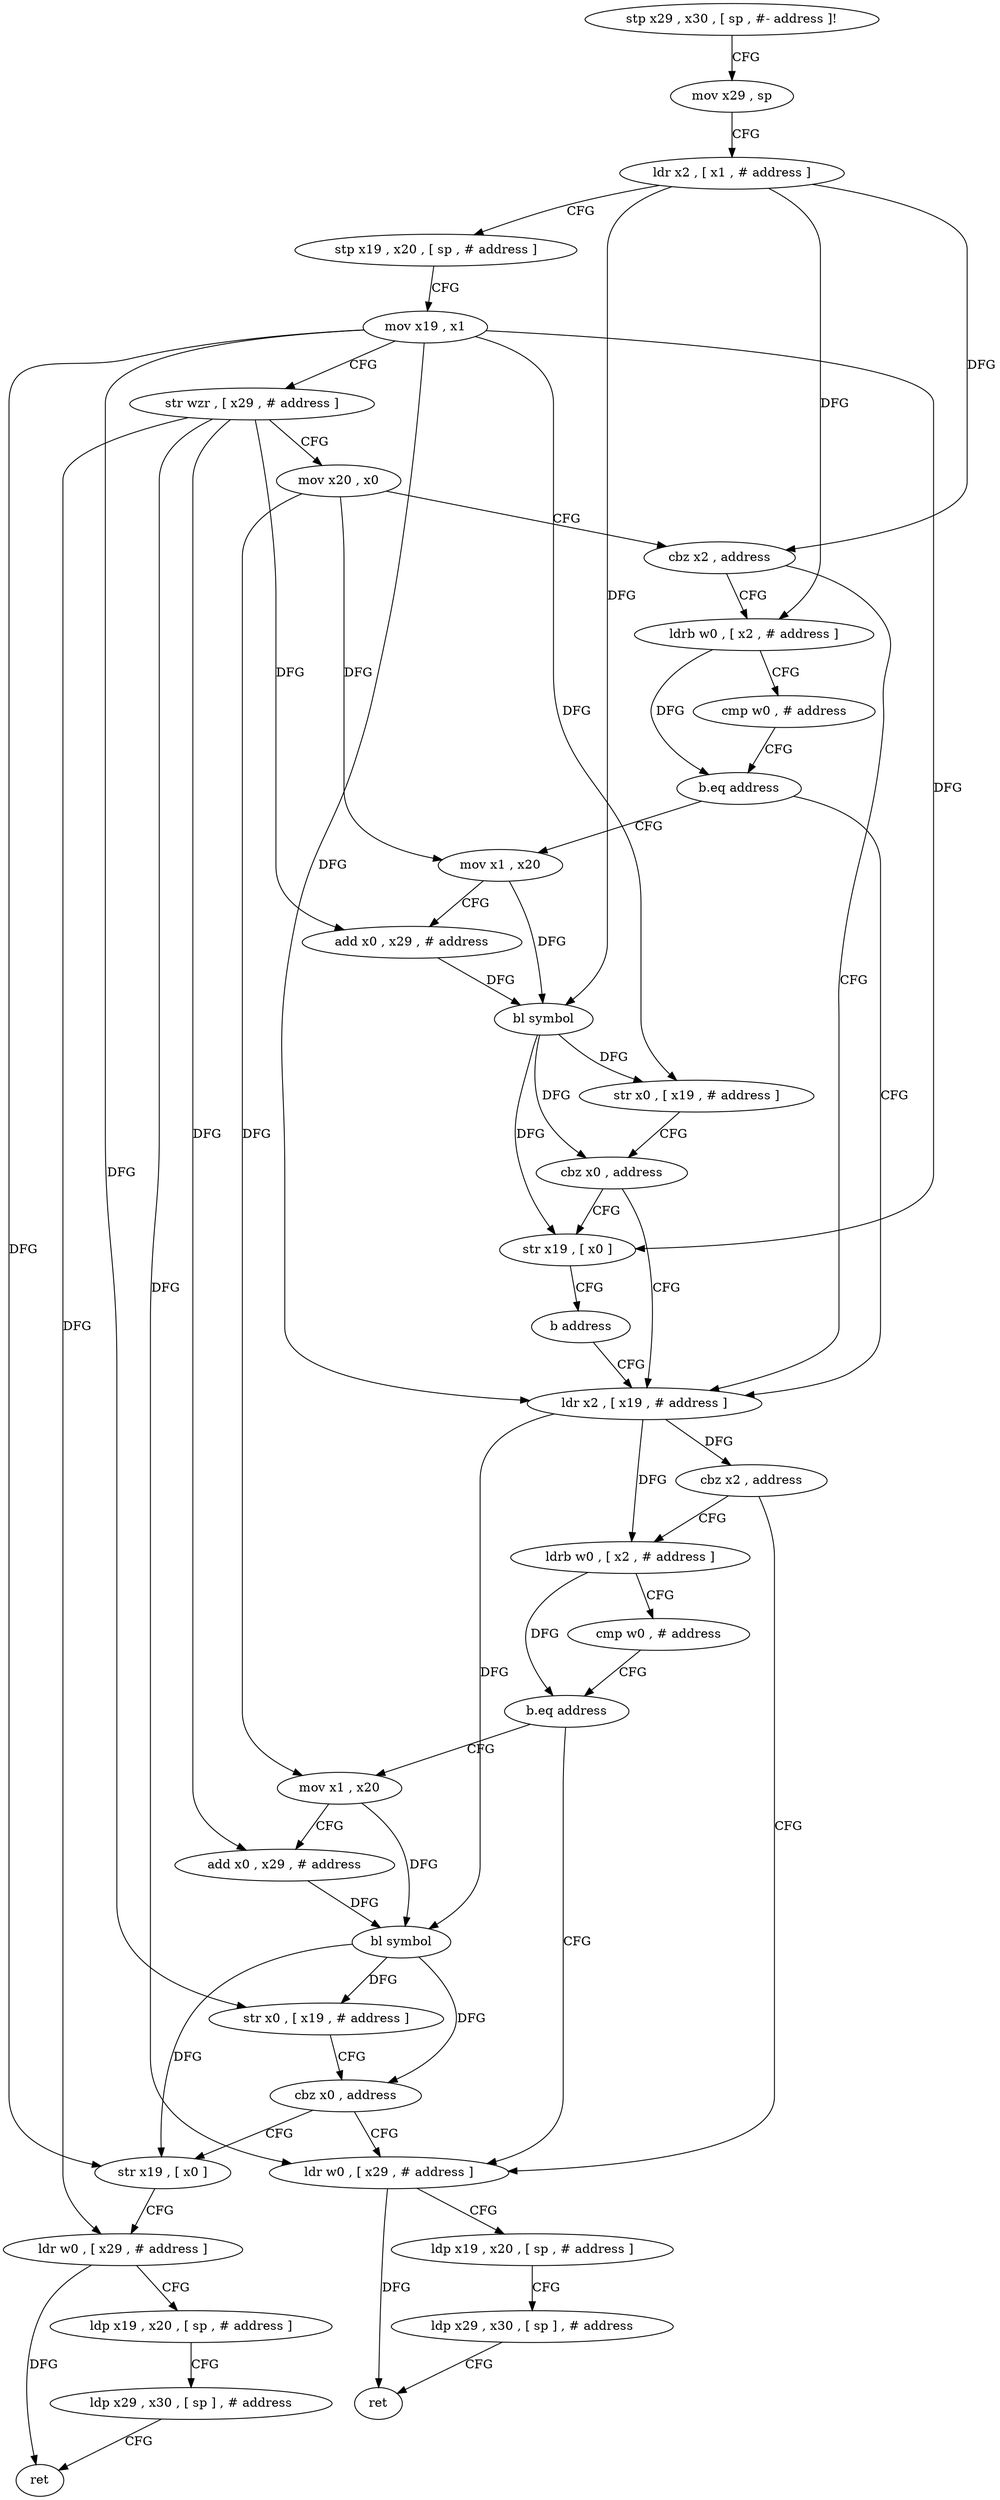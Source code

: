 digraph "func" {
"4328016" [label = "stp x29 , x30 , [ sp , #- address ]!" ]
"4328020" [label = "mov x29 , sp" ]
"4328024" [label = "ldr x2 , [ x1 , # address ]" ]
"4328028" [label = "stp x19 , x20 , [ sp , # address ]" ]
"4328032" [label = "mov x19 , x1" ]
"4328036" [label = "str wzr , [ x29 , # address ]" ]
"4328040" [label = "mov x20 , x0" ]
"4328044" [label = "cbz x2 , address" ]
"4328060" [label = "ldr x2 , [ x19 , # address ]" ]
"4328048" [label = "ldrb w0 , [ x2 , # address ]" ]
"4328064" [label = "cbz x2 , address" ]
"4328080" [label = "ldr w0 , [ x29 , # address ]" ]
"4328068" [label = "ldrb w0 , [ x2 , # address ]" ]
"4328052" [label = "cmp w0 , # address" ]
"4328056" [label = "b.eq address" ]
"4328136" [label = "mov x1 , x20" ]
"4328084" [label = "ldp x19 , x20 , [ sp , # address ]" ]
"4328088" [label = "ldp x29 , x30 , [ sp ] , # address" ]
"4328092" [label = "ret" ]
"4328072" [label = "cmp w0 , # address" ]
"4328076" [label = "b.eq address" ]
"4328096" [label = "mov x1 , x20" ]
"4328140" [label = "add x0 , x29 , # address" ]
"4328144" [label = "bl symbol" ]
"4328148" [label = "str x0 , [ x19 , # address ]" ]
"4328152" [label = "cbz x0 , address" ]
"4328156" [label = "str x19 , [ x0 ]" ]
"4328100" [label = "add x0 , x29 , # address" ]
"4328104" [label = "bl symbol" ]
"4328108" [label = "str x0 , [ x19 , # address ]" ]
"4328112" [label = "cbz x0 , address" ]
"4328116" [label = "str x19 , [ x0 ]" ]
"4328160" [label = "b address" ]
"4328120" [label = "ldr w0 , [ x29 , # address ]" ]
"4328124" [label = "ldp x19 , x20 , [ sp , # address ]" ]
"4328128" [label = "ldp x29 , x30 , [ sp ] , # address" ]
"4328132" [label = "ret" ]
"4328016" -> "4328020" [ label = "CFG" ]
"4328020" -> "4328024" [ label = "CFG" ]
"4328024" -> "4328028" [ label = "CFG" ]
"4328024" -> "4328044" [ label = "DFG" ]
"4328024" -> "4328048" [ label = "DFG" ]
"4328024" -> "4328144" [ label = "DFG" ]
"4328028" -> "4328032" [ label = "CFG" ]
"4328032" -> "4328036" [ label = "CFG" ]
"4328032" -> "4328060" [ label = "DFG" ]
"4328032" -> "4328148" [ label = "DFG" ]
"4328032" -> "4328108" [ label = "DFG" ]
"4328032" -> "4328156" [ label = "DFG" ]
"4328032" -> "4328116" [ label = "DFG" ]
"4328036" -> "4328040" [ label = "CFG" ]
"4328036" -> "4328080" [ label = "DFG" ]
"4328036" -> "4328120" [ label = "DFG" ]
"4328036" -> "4328140" [ label = "DFG" ]
"4328036" -> "4328100" [ label = "DFG" ]
"4328040" -> "4328044" [ label = "CFG" ]
"4328040" -> "4328136" [ label = "DFG" ]
"4328040" -> "4328096" [ label = "DFG" ]
"4328044" -> "4328060" [ label = "CFG" ]
"4328044" -> "4328048" [ label = "CFG" ]
"4328060" -> "4328064" [ label = "DFG" ]
"4328060" -> "4328068" [ label = "DFG" ]
"4328060" -> "4328104" [ label = "DFG" ]
"4328048" -> "4328052" [ label = "CFG" ]
"4328048" -> "4328056" [ label = "DFG" ]
"4328064" -> "4328080" [ label = "CFG" ]
"4328064" -> "4328068" [ label = "CFG" ]
"4328080" -> "4328084" [ label = "CFG" ]
"4328080" -> "4328092" [ label = "DFG" ]
"4328068" -> "4328072" [ label = "CFG" ]
"4328068" -> "4328076" [ label = "DFG" ]
"4328052" -> "4328056" [ label = "CFG" ]
"4328056" -> "4328136" [ label = "CFG" ]
"4328056" -> "4328060" [ label = "CFG" ]
"4328136" -> "4328140" [ label = "CFG" ]
"4328136" -> "4328144" [ label = "DFG" ]
"4328084" -> "4328088" [ label = "CFG" ]
"4328088" -> "4328092" [ label = "CFG" ]
"4328072" -> "4328076" [ label = "CFG" ]
"4328076" -> "4328096" [ label = "CFG" ]
"4328076" -> "4328080" [ label = "CFG" ]
"4328096" -> "4328100" [ label = "CFG" ]
"4328096" -> "4328104" [ label = "DFG" ]
"4328140" -> "4328144" [ label = "DFG" ]
"4328144" -> "4328148" [ label = "DFG" ]
"4328144" -> "4328152" [ label = "DFG" ]
"4328144" -> "4328156" [ label = "DFG" ]
"4328148" -> "4328152" [ label = "CFG" ]
"4328152" -> "4328060" [ label = "CFG" ]
"4328152" -> "4328156" [ label = "CFG" ]
"4328156" -> "4328160" [ label = "CFG" ]
"4328100" -> "4328104" [ label = "DFG" ]
"4328104" -> "4328108" [ label = "DFG" ]
"4328104" -> "4328112" [ label = "DFG" ]
"4328104" -> "4328116" [ label = "DFG" ]
"4328108" -> "4328112" [ label = "CFG" ]
"4328112" -> "4328080" [ label = "CFG" ]
"4328112" -> "4328116" [ label = "CFG" ]
"4328116" -> "4328120" [ label = "CFG" ]
"4328160" -> "4328060" [ label = "CFG" ]
"4328120" -> "4328124" [ label = "CFG" ]
"4328120" -> "4328132" [ label = "DFG" ]
"4328124" -> "4328128" [ label = "CFG" ]
"4328128" -> "4328132" [ label = "CFG" ]
}
